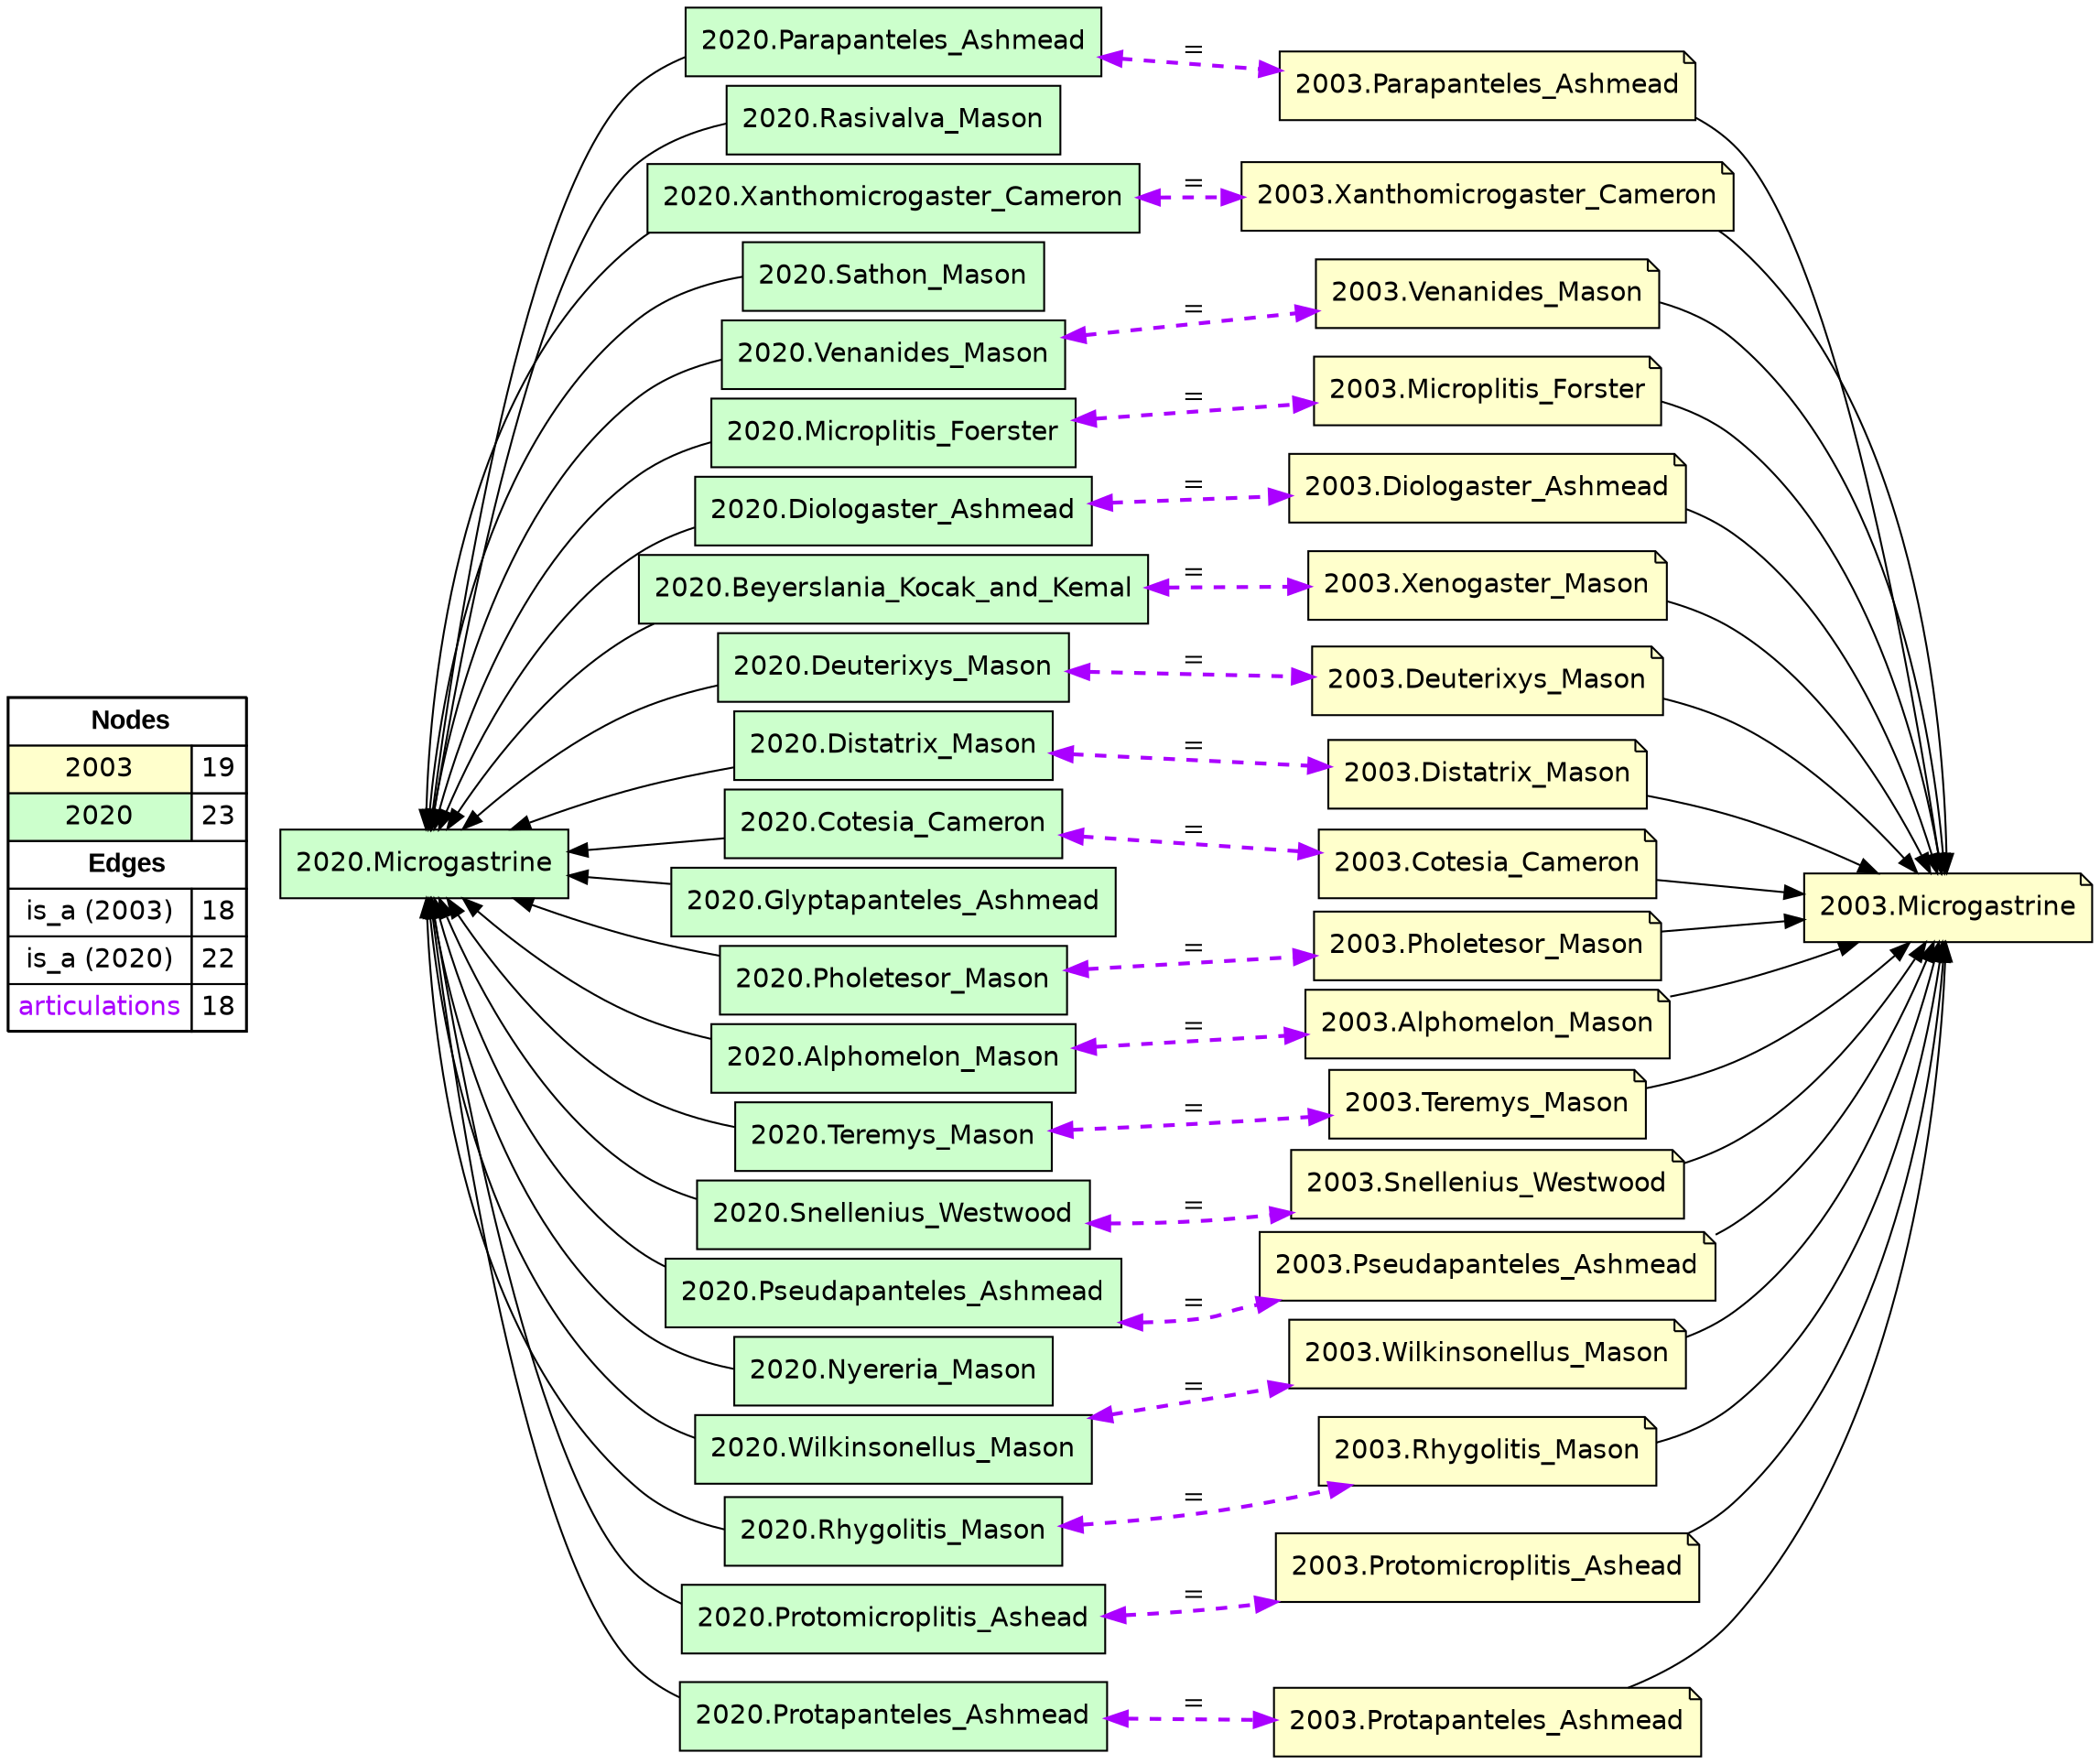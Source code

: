 digraph{
rankdir=LR
node[shape=circle style=filled fillcolor="#FFFFFF"] 
node[shape=note style=filled fillcolor="#FFFFCC" fontname="helvetica"] 
"2003.Deuterixys_Mason"
"2003.Microplitis_Forster"
"2003.Xenogaster_Mason"
"2003.Pholetesor_Mason"
"2003.Microgastrine"
"2003.Distatrix_Mason"
"2003.Parapanteles_Ashmead"
"2003.Snellenius_Westwood"
"2003.Xanthomicrogaster_Cameron"
"2003.Diologaster_Ashmead"
"2003.Venanides_Mason"
"2003.Pseudapanteles_Ashmead"
"2003.Teremys_Mason"
"2003.Protomicroplitis_Ashead"
"2003.Rhygolitis_Mason"
"2003.Wilkinsonellus_Mason"
"2003.Cotesia_Cameron"
"2003.Protapanteles_Ashmead"
"2003.Alphomelon_Mason"
node[shape=circle style=filled fillcolor="#FFFFFF"] 
node[shape=box style=filled fillcolor="#CCFFCC" fontname="helvetica"] 
"2020.Parapanteles_Ashmead"
"2020.Rasivalva_Mason"
"2020.Xanthomicrogaster_Cameron"
"2020.Sathon_Mason"
"2020.Venanides_Mason"
"2020.Microplitis_Foerster"
"2020.Diologaster_Ashmead"
"2020.Beyerslania_Kocak_and_Kemal"
"2020.Deuterixys_Mason"
"2020.Distatrix_Mason"
"2020.Cotesia_Cameron"
"2020.Glyptapanteles_Ashmead"
"2020.Pholetesor_Mason"
"2020.Alphomelon_Mason"
"2020.Teremys_Mason"
"2020.Microgastrine"
"2020.Snellenius_Westwood"
"2020.Pseudapanteles_Ashmead"
"2020.Nyereria_Mason"
"2020.Wilkinsonellus_Mason"
"2020.Rhygolitis_Mason"
"2020.Protomicroplitis_Ashead"
"2020.Protapanteles_Ashmead"
edge[style=solid color="#000000" constraint=true penwidth=1 dir=forward]
edge[style=solid color="#000000" constraint=true penwidth=1 dir=forward]
"2003.Wilkinsonellus_Mason" -> "2003.Microgastrine"
"2003.Xenogaster_Mason" -> "2003.Microgastrine"
"2003.Venanides_Mason" -> "2003.Microgastrine"
"2003.Protomicroplitis_Ashead" -> "2003.Microgastrine"
"2003.Protapanteles_Ashmead" -> "2003.Microgastrine"
"2003.Pholetesor_Mason" -> "2003.Microgastrine"
"2003.Alphomelon_Mason" -> "2003.Microgastrine"
"2003.Rhygolitis_Mason" -> "2003.Microgastrine"
"2003.Microplitis_Forster" -> "2003.Microgastrine"
"2003.Teremys_Mason" -> "2003.Microgastrine"
"2003.Snellenius_Westwood" -> "2003.Microgastrine"
"2003.Diologaster_Ashmead" -> "2003.Microgastrine"
"2003.Cotesia_Cameron" -> "2003.Microgastrine"
"2003.Parapanteles_Ashmead" -> "2003.Microgastrine"
"2003.Distatrix_Mason" -> "2003.Microgastrine"
"2003.Xanthomicrogaster_Cameron" -> "2003.Microgastrine"
"2003.Pseudapanteles_Ashmead" -> "2003.Microgastrine"
"2003.Deuterixys_Mason" -> "2003.Microgastrine"
edge[style=solid color="#000000" constraint=true penwidth=1 dir=forward]
edge[style=solid color="#000000" constraint=true penwidth=1 dir=forward]
"2020.Microgastrine" -> "2020.Distatrix_Mason" [dir=back]
"2020.Microgastrine" -> "2020.Microplitis_Foerster" [dir=back]
"2020.Microgastrine" -> "2020.Xanthomicrogaster_Cameron" [dir=back]
"2020.Microgastrine" -> "2020.Nyereria_Mason" [dir=back]
"2020.Microgastrine" -> "2020.Deuterixys_Mason" [dir=back]
"2020.Microgastrine" -> "2020.Cotesia_Cameron" [dir=back]
"2020.Microgastrine" -> "2020.Protomicroplitis_Ashead" [dir=back]
"2020.Microgastrine" -> "2020.Rasivalva_Mason" [dir=back]
"2020.Microgastrine" -> "2020.Protapanteles_Ashmead" [dir=back]
"2020.Microgastrine" -> "2020.Teremys_Mason" [dir=back]
"2020.Microgastrine" -> "2020.Diologaster_Ashmead" [dir=back]
"2020.Microgastrine" -> "2020.Beyerslania_Kocak_and_Kemal" [dir=back]
"2020.Microgastrine" -> "2020.Venanides_Mason" [dir=back]
"2020.Microgastrine" -> "2020.Pholetesor_Mason" [dir=back]
"2020.Microgastrine" -> "2020.Wilkinsonellus_Mason" [dir=back]
"2020.Microgastrine" -> "2020.Snellenius_Westwood" [dir=back]
"2020.Microgastrine" -> "2020.Pseudapanteles_Ashmead" [dir=back]
"2020.Microgastrine" -> "2020.Glyptapanteles_Ashmead" [dir=back]
"2020.Microgastrine" -> "2020.Sathon_Mason" [dir=back]
"2020.Microgastrine" -> "2020.Parapanteles_Ashmead" [dir=back]
"2020.Microgastrine" -> "2020.Rhygolitis_Mason" [dir=back]
"2020.Microgastrine" -> "2020.Alphomelon_Mason" [dir=back]
edge[style=solid color="#000000" constraint=true penwidth=1 dir=forward]
edge[style=dashed color="#AA00FF" constraint=true penwidth=2 dir=both]
"2020.Protomicroplitis_Ashead" -> "2003.Protomicroplitis_Ashead" [label="="]
"2020.Wilkinsonellus_Mason" -> "2003.Wilkinsonellus_Mason" [label="="]
"2020.Alphomelon_Mason" -> "2003.Alphomelon_Mason" [label="="]
"2020.Parapanteles_Ashmead" -> "2003.Parapanteles_Ashmead" [label="="]
"2020.Cotesia_Cameron" -> "2003.Cotesia_Cameron" [label="="]
"2020.Pseudapanteles_Ashmead" -> "2003.Pseudapanteles_Ashmead" [label="="]
"2020.Snellenius_Westwood" -> "2003.Snellenius_Westwood" [label="="]
"2020.Venanides_Mason" -> "2003.Venanides_Mason" [label="="]
"2020.Deuterixys_Mason" -> "2003.Deuterixys_Mason" [label="="]
"2020.Teremys_Mason" -> "2003.Teremys_Mason" [label="="]
"2020.Microplitis_Foerster" -> "2003.Microplitis_Forster" [label="="]
"2020.Rhygolitis_Mason" -> "2003.Rhygolitis_Mason" [label="="]
"2020.Protapanteles_Ashmead" -> "2003.Protapanteles_Ashmead" [label="="]
"2020.Beyerslania_Kocak_and_Kemal" -> "2003.Xenogaster_Mason" [label="="]
"2020.Diologaster_Ashmead" -> "2003.Diologaster_Ashmead" [label="="]
"2020.Distatrix_Mason" -> "2003.Distatrix_Mason" [label="="]
"2020.Pholetesor_Mason" -> "2003.Pholetesor_Mason" [label="="]
"2020.Xanthomicrogaster_Cameron" -> "2003.Xanthomicrogaster_Cameron" [label="="]
node[shape=box] 
{rank=source Legend [fillcolor= white margin=0 label=< 
 <TABLE BORDER="0" CELLBORDER="1" CELLSPACING="0" CELLPADDING="4"> 
<TR> <TD COLSPAN="2"><font face="Arial Black"> Nodes</font></TD> </TR> 
<TR> 
 <TD bgcolor="#FFFFCC" fontname="helvetica">2003</TD> 
 <TD>19</TD> 
 </TR> 
<TR> 
 <TD bgcolor="#CCFFCC" fontname="helvetica">2020</TD> 
 <TD>23</TD> 
 </TR> 
<TR> <TD COLSPAN="2"><font face = "Arial Black"> Edges </font></TD> </TR> 
<TR> 
 <TD><font color ="#000000">is_a (2003)</font></TD><TD>18</TD>
</TR>
<TR> 
 <TD><font color ="#000000">is_a (2020)</font></TD><TD>22</TD>
</TR>
<TR> 
 <TD><font color ="#AA00FF">articulations</font></TD><TD>18</TD>
</TR>
</TABLE> 
 >] } 
}